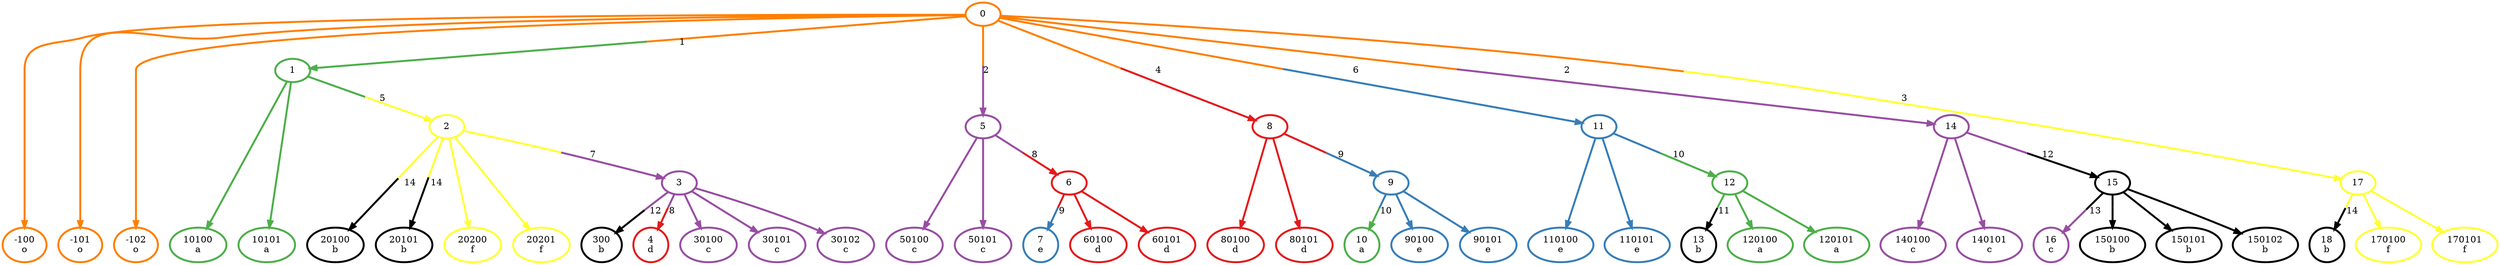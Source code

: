 digraph T {
	{
		rank=same
		0 [penwidth=3,colorscheme=set19,color=5,label="-100\no"]
		1 [penwidth=3,colorscheme=set19,color=5,label="-101\no"]
		2 [penwidth=3,colorscheme=set19,color=5,label="-102\no"]
		3 [penwidth=3,colorscheme=set19,color=3,label="10100\na"]
		4 [penwidth=3,colorscheme=set19,color=3,label="10101\na"]
		5 [penwidth=3,colorscheme=set19,color=4,label="50100\nc"]
		6 [penwidth=3,colorscheme=set19,color=4,label="50101\nc"]
		7 [penwidth=3,colorscheme=set19,color=1,label="80100\nd"]
		8 [penwidth=3,colorscheme=set19,color=1,label="80101\nd"]
		9 [penwidth=3,colorscheme=set19,color=2,label="110100\ne"]
		10 [penwidth=3,colorscheme=set19,color=2,label="110101\ne"]
		11 [penwidth=3,colorscheme=set19,color=4,label="140100\nc"]
		12 [penwidth=3,colorscheme=set19,color=4,label="140101\nc"]
		13 [penwidth=3,colorscheme=set19,color=0,label="18\nb"]
		14 [penwidth=3,colorscheme=set19,color=6,label="170100\nf"]
		15 [penwidth=3,colorscheme=set19,color=6,label="170101\nf"]
		16 [penwidth=3,colorscheme=set19,color=0,label="20100\nb"]
		17 [penwidth=3,colorscheme=set19,color=0,label="20101\nb"]
		18 [penwidth=3,colorscheme=set19,color=6,label="20200\nf"]
		19 [penwidth=3,colorscheme=set19,color=6,label="20201\nf"]
		20 [penwidth=3,colorscheme=set19,color=0,label="300\nb"]
		21 [penwidth=3,colorscheme=set19,color=1,label="4\nd"]
		22 [penwidth=3,colorscheme=set19,color=4,label="30100\nc"]
		23 [penwidth=3,colorscheme=set19,color=4,label="30101\nc"]
		24 [penwidth=3,colorscheme=set19,color=4,label="30102\nc"]
		25 [penwidth=3,colorscheme=set19,color=2,label="7\ne"]
		26 [penwidth=3,colorscheme=set19,color=1,label="60100\nd"]
		27 [penwidth=3,colorscheme=set19,color=1,label="60101\nd"]
		28 [penwidth=3,colorscheme=set19,color=3,label="10\na"]
		29 [penwidth=3,colorscheme=set19,color=2,label="90100\ne"]
		30 [penwidth=3,colorscheme=set19,color=2,label="90101\ne"]
		31 [penwidth=3,colorscheme=set19,color=0,label="13\nb"]
		32 [penwidth=3,colorscheme=set19,color=3,label="120100\na"]
		33 [penwidth=3,colorscheme=set19,color=3,label="120101\na"]
		34 [penwidth=3,colorscheme=set19,color=4,label="16\nc"]
		35 [penwidth=3,colorscheme=set19,color=0,label="150100\nb"]
		36 [penwidth=3,colorscheme=set19,color=0,label="150101\nb"]
		37 [penwidth=3,colorscheme=set19,color=0,label="150102\nb"]
	}
	38 [penwidth=3,colorscheme=set19,color=5,label="0"]
	39 [penwidth=3,colorscheme=set19,color=3,label="1"]
	40 [penwidth=3,colorscheme=set19,color=4,label="5"]
	41 [penwidth=3,colorscheme=set19,color=1,label="8"]
	42 [penwidth=3,colorscheme=set19,color=2,label="11"]
	43 [penwidth=3,colorscheme=set19,color=4,label="14"]
	44 [penwidth=3,colorscheme=set19,color=6,label="17"]
	45 [penwidth=3,colorscheme=set19,color=6,label="2"]
	46 [penwidth=3,colorscheme=set19,color=1,label="6"]
	47 [penwidth=3,colorscheme=set19,color=2,label="9"]
	48 [penwidth=3,colorscheme=set19,color=3,label="12"]
	49 [penwidth=3,colorscheme=set19,color=0,label="15"]
	50 [penwidth=3,colorscheme=set19,color=4,label="3"]
	38 -> 39 [penwidth=3,colorscheme=set19,color="5;0.5:3",label="1"]
	38 -> 40 [penwidth=3,colorscheme=set19,color="5;0.5:4",label="2"]
	38 -> 41 [penwidth=3,colorscheme=set19,color="5;0.5:1",label="4"]
	38 -> 42 [penwidth=3,colorscheme=set19,color="5;0.5:2",label="6"]
	38 -> 43 [penwidth=3,colorscheme=set19,color="5;0.5:4",label="2"]
	38 -> 44 [penwidth=3,colorscheme=set19,color="5;0.5:6",label="3"]
	38 -> 0 [penwidth=3,colorscheme=set19,color="5;0.5:5"]
	38 -> 1 [penwidth=3,colorscheme=set19,color="5;0.5:5"]
	38 -> 2 [penwidth=3,colorscheme=set19,color="5;0.5:5"]
	39 -> 45 [penwidth=3,colorscheme=set19,color="3;0.5:6",label="5"]
	39 -> 3 [penwidth=3,colorscheme=set19,color="3;0.5:3"]
	39 -> 4 [penwidth=3,colorscheme=set19,color="3;0.5:3"]
	40 -> 46 [penwidth=3,colorscheme=set19,color="4;0.5:1",label="8"]
	40 -> 5 [penwidth=3,colorscheme=set19,color="4;0.5:4"]
	40 -> 6 [penwidth=3,colorscheme=set19,color="4;0.5:4"]
	41 -> 47 [penwidth=3,colorscheme=set19,color="1;0.5:2",label="9"]
	41 -> 7 [penwidth=3,colorscheme=set19,color="1;0.5:1"]
	41 -> 8 [penwidth=3,colorscheme=set19,color="1;0.5:1"]
	42 -> 48 [penwidth=3,colorscheme=set19,color="2;0.5:3",label="10"]
	42 -> 9 [penwidth=3,colorscheme=set19,color="2;0.5:2"]
	42 -> 10 [penwidth=3,colorscheme=set19,color="2;0.5:2"]
	43 -> 49 [penwidth=3,colorscheme=set19,color="4;0.5:0",label="12"]
	43 -> 11 [penwidth=3,colorscheme=set19,color="4;0.5:4"]
	43 -> 12 [penwidth=3,colorscheme=set19,color="4;0.5:4"]
	44 -> 13 [penwidth=3,colorscheme=set19,color="6;0.5:0",label="14"]
	44 -> 14 [penwidth=3,colorscheme=set19,color="6;0.5:6"]
	44 -> 15 [penwidth=3,colorscheme=set19,color="6;0.5:6"]
	45 -> 50 [penwidth=3,colorscheme=set19,color="6;0.5:4",label="7"]
	45 -> 16 [penwidth=3,colorscheme=set19,color="6;0.5:0",label="14"]
	45 -> 17 [penwidth=3,colorscheme=set19,color="6;0.5:0",label="14"]
	45 -> 18 [penwidth=3,colorscheme=set19,color="6;0.5:6"]
	45 -> 19 [penwidth=3,colorscheme=set19,color="6;0.5:6"]
	46 -> 25 [penwidth=3,colorscheme=set19,color="1;0.5:2",label="9"]
	46 -> 26 [penwidth=3,colorscheme=set19,color="1;0.5:1"]
	46 -> 27 [penwidth=3,colorscheme=set19,color="1;0.5:1"]
	47 -> 28 [penwidth=3,colorscheme=set19,color="2;0.5:3",label="10"]
	47 -> 29 [penwidth=3,colorscheme=set19,color="2;0.5:2"]
	47 -> 30 [penwidth=3,colorscheme=set19,color="2;0.5:2"]
	48 -> 31 [penwidth=3,colorscheme=set19,color="3;0.5:0",label="11"]
	48 -> 32 [penwidth=3,colorscheme=set19,color="3;0.5:3"]
	48 -> 33 [penwidth=3,colorscheme=set19,color="3;0.5:3"]
	49 -> 34 [penwidth=3,colorscheme=set19,color="0;0.5:4",label="13"]
	49 -> 35 [penwidth=3,colorscheme=set19,color="0;0.5:0"]
	49 -> 36 [penwidth=3,colorscheme=set19,color="0;0.5:0"]
	49 -> 37 [penwidth=3,colorscheme=set19,color="0;0.5:0"]
	50 -> 20 [penwidth=3,colorscheme=set19,color="4;0.5:0",label="12"]
	50 -> 21 [penwidth=3,colorscheme=set19,color="4;0.5:1",label="8"]
	50 -> 22 [penwidth=3,colorscheme=set19,color="4;0.5:4"]
	50 -> 23 [penwidth=3,colorscheme=set19,color="4;0.5:4"]
	50 -> 24 [penwidth=3,colorscheme=set19,color="4;0.5:4"]
}
